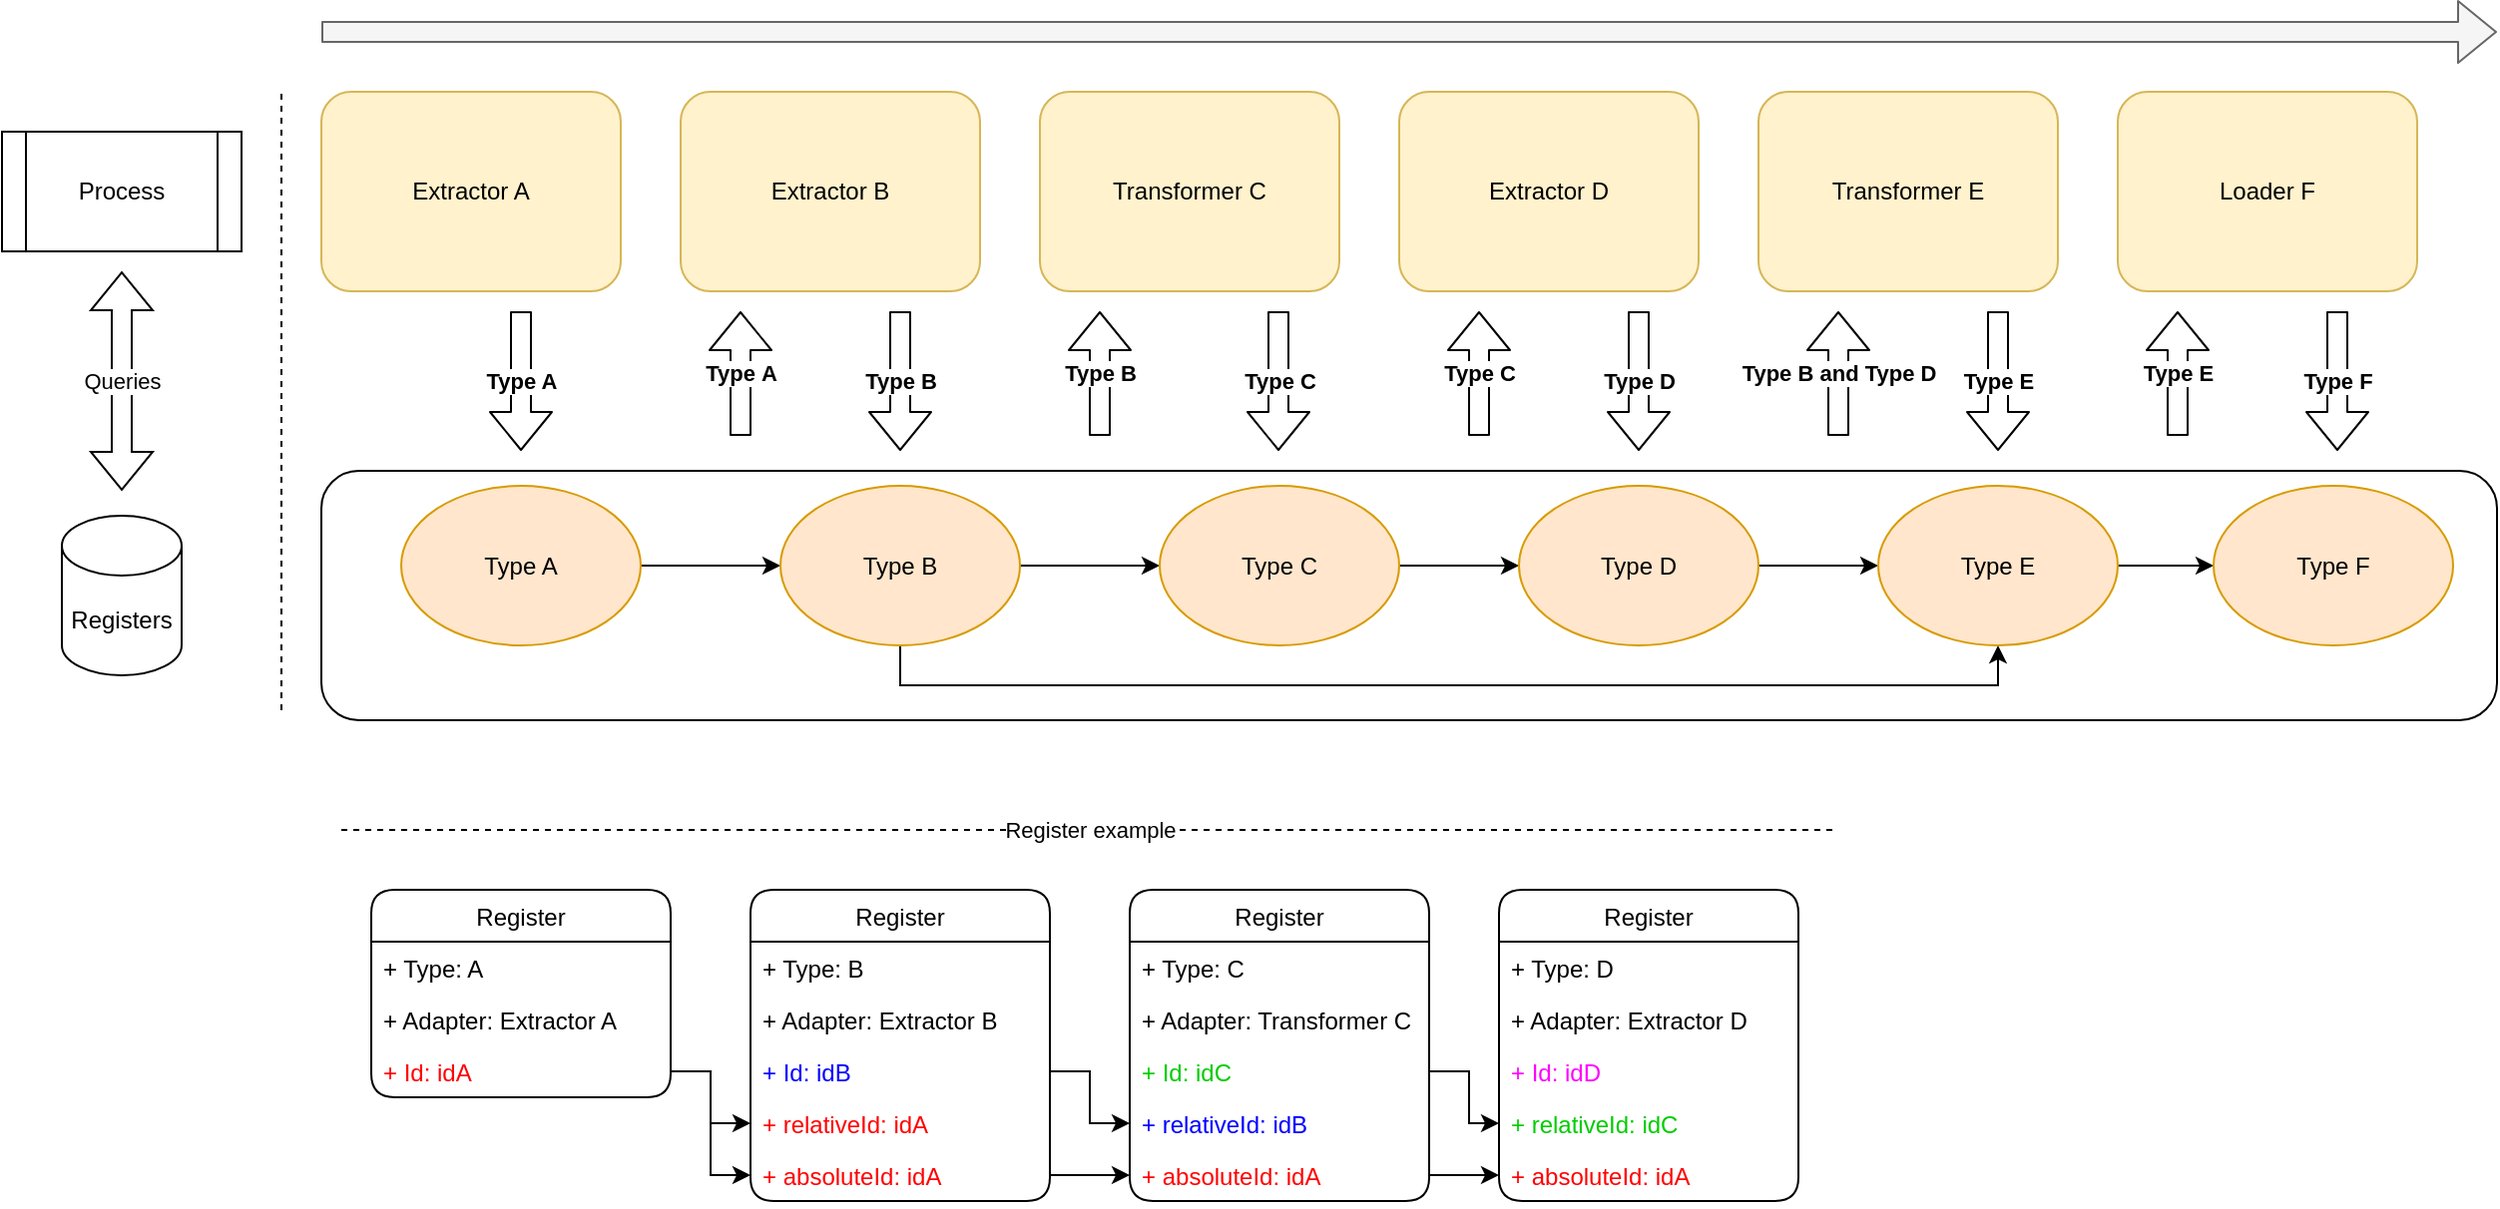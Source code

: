 <mxfile version="16.4.6" type="device"><diagram id="8aon_rIjtNCq3P9Gn0sK" name="Page-1"><mxGraphModel dx="211" dy="489" grid="1" gridSize="10" guides="1" tooltips="1" connect="1" arrows="1" fold="1" page="1" pageScale="1" pageWidth="827" pageHeight="1169" math="0" shadow="0"><root><mxCell id="0"/><mxCell id="1" parent="0"/><mxCell id="SW9oSmsUB9vEKTtQcGg5-32" value="" style="rounded=1;whiteSpace=wrap;html=1;align=right;" parent="1" vertex="1"><mxGeometry x="1000" y="240" width="1090" height="125" as="geometry"/></mxCell><mxCell id="SW9oSmsUB9vEKTtQcGg5-33" style="edgeStyle=orthogonalEdgeStyle;rounded=0;orthogonalLoop=1;jettySize=auto;html=1;exitX=1;exitY=0.5;exitDx=0;exitDy=0;entryX=0;entryY=0.5;entryDx=0;entryDy=0;" parent="1" source="SW9oSmsUB9vEKTtQcGg5-35" target="SW9oSmsUB9vEKTtQcGg5-40" edge="1"><mxGeometry relative="1" as="geometry"/></mxCell><mxCell id="SW9oSmsUB9vEKTtQcGg5-35" value="Type A" style="ellipse;whiteSpace=wrap;html=1;fillColor=#ffe6cc;strokeColor=#d79b00;" parent="1" vertex="1"><mxGeometry x="1040" y="247.5" width="120" height="80" as="geometry"/></mxCell><mxCell id="SW9oSmsUB9vEKTtQcGg5-36" style="edgeStyle=orthogonalEdgeStyle;rounded=0;orthogonalLoop=1;jettySize=auto;html=1;exitX=1;exitY=0.5;exitDx=0;exitDy=0;" parent="1" source="SW9oSmsUB9vEKTtQcGg5-40" target="SW9oSmsUB9vEKTtQcGg5-51" edge="1"><mxGeometry relative="1" as="geometry"/></mxCell><mxCell id="SW9oSmsUB9vEKTtQcGg5-38" style="edgeStyle=orthogonalEdgeStyle;rounded=0;orthogonalLoop=1;jettySize=auto;html=1;exitX=0.5;exitY=1;exitDx=0;exitDy=0;entryX=0.5;entryY=1;entryDx=0;entryDy=0;" parent="1" source="SW9oSmsUB9vEKTtQcGg5-40" target="SW9oSmsUB9vEKTtQcGg5-63" edge="1"><mxGeometry relative="1" as="geometry"/></mxCell><mxCell id="SW9oSmsUB9vEKTtQcGg5-40" value="Type B" style="ellipse;whiteSpace=wrap;html=1;fillColor=#ffe6cc;strokeColor=#d79b00;" parent="1" vertex="1"><mxGeometry x="1230" y="247.5" width="120" height="80" as="geometry"/></mxCell><mxCell id="SW9oSmsUB9vEKTtQcGg5-41" value="Extractor A" style="rounded=1;whiteSpace=wrap;html=1;fillColor=#fff2cc;strokeColor=#d6b656;" parent="1" vertex="1"><mxGeometry x="1000" y="50" width="150" height="100" as="geometry"/></mxCell><mxCell id="SW9oSmsUB9vEKTtQcGg5-42" value="&lt;b&gt;Type A&lt;/b&gt;" style="shape=flexArrow;endArrow=classic;html=1;" parent="1" edge="1"><mxGeometry width="50" height="50" relative="1" as="geometry"><mxPoint x="1100" y="160" as="sourcePoint"/><mxPoint x="1100" y="230" as="targetPoint"/></mxGeometry></mxCell><mxCell id="SW9oSmsUB9vEKTtQcGg5-43" value="Extractor B" style="rounded=1;whiteSpace=wrap;html=1;fillColor=#fff2cc;strokeColor=#d6b656;" parent="1" vertex="1"><mxGeometry x="1180" y="50" width="150" height="100" as="geometry"/></mxCell><mxCell id="SW9oSmsUB9vEKTtQcGg5-44" value="&lt;b&gt;Type&amp;nbsp;A&lt;/b&gt;" style="shape=flexArrow;endArrow=classic;html=1;" parent="1" edge="1"><mxGeometry width="50" height="50" relative="1" as="geometry"><mxPoint x="1210" y="222.5" as="sourcePoint"/><mxPoint x="1210" y="160" as="targetPoint"/></mxGeometry></mxCell><mxCell id="SW9oSmsUB9vEKTtQcGg5-45" value="" style="shape=flexArrow;endArrow=classic;html=1;fillColor=#f5f5f5;strokeColor=#666666;" parent="1" edge="1"><mxGeometry width="50" height="50" relative="1" as="geometry"><mxPoint x="1000" y="20" as="sourcePoint"/><mxPoint x="2090" y="20" as="targetPoint"/></mxGeometry></mxCell><mxCell id="SW9oSmsUB9vEKTtQcGg5-46" value="&lt;b&gt;Type&amp;nbsp;B&lt;/b&gt;" style="shape=flexArrow;endArrow=classic;html=1;" parent="1" edge="1"><mxGeometry width="50" height="50" relative="1" as="geometry"><mxPoint x="1290" y="160" as="sourcePoint"/><mxPoint x="1290" y="230" as="targetPoint"/></mxGeometry></mxCell><mxCell id="SW9oSmsUB9vEKTtQcGg5-47" value="Transformer C" style="rounded=1;whiteSpace=wrap;html=1;fillColor=#fff2cc;strokeColor=#d6b656;" parent="1" vertex="1"><mxGeometry x="1360" y="50" width="150" height="100" as="geometry"/></mxCell><mxCell id="SW9oSmsUB9vEKTtQcGg5-48" value="&lt;b&gt;Type&amp;nbsp;B&lt;/b&gt;" style="shape=flexArrow;endArrow=classic;html=1;" parent="1" edge="1"><mxGeometry width="50" height="50" relative="1" as="geometry"><mxPoint x="1390" y="222.5" as="sourcePoint"/><mxPoint x="1390" y="160" as="targetPoint"/></mxGeometry></mxCell><mxCell id="SW9oSmsUB9vEKTtQcGg5-49" style="edgeStyle=orthogonalEdgeStyle;rounded=0;orthogonalLoop=1;jettySize=auto;html=1;exitX=1;exitY=0.5;exitDx=0;exitDy=0;" parent="1" source="SW9oSmsUB9vEKTtQcGg5-51" target="SW9oSmsUB9vEKTtQcGg5-58" edge="1"><mxGeometry relative="1" as="geometry"/></mxCell><mxCell id="SW9oSmsUB9vEKTtQcGg5-51" value="Type C" style="ellipse;whiteSpace=wrap;html=1;fillColor=#ffe6cc;strokeColor=#d79b00;" parent="1" vertex="1"><mxGeometry x="1420" y="247.5" width="120" height="80" as="geometry"/></mxCell><mxCell id="SW9oSmsUB9vEKTtQcGg5-52" value="&lt;b&gt;Type&amp;nbsp;C&lt;/b&gt;" style="shape=flexArrow;endArrow=classic;html=1;" parent="1" edge="1"><mxGeometry width="50" height="50" relative="1" as="geometry"><mxPoint x="1479.5" y="160" as="sourcePoint"/><mxPoint x="1479.5" y="230" as="targetPoint"/></mxGeometry></mxCell><mxCell id="SW9oSmsUB9vEKTtQcGg5-53" value="Extractor D" style="rounded=1;whiteSpace=wrap;html=1;fillColor=#fff2cc;strokeColor=#d6b656;" parent="1" vertex="1"><mxGeometry x="1540" y="50" width="150" height="100" as="geometry"/></mxCell><mxCell id="SW9oSmsUB9vEKTtQcGg5-54" value="&lt;b&gt;Type&amp;nbsp;C&lt;/b&gt;" style="shape=flexArrow;endArrow=classic;html=1;" parent="1" edge="1"><mxGeometry width="50" height="50" relative="1" as="geometry"><mxPoint x="1580" y="222.5" as="sourcePoint"/><mxPoint x="1580" y="160" as="targetPoint"/></mxGeometry></mxCell><mxCell id="SW9oSmsUB9vEKTtQcGg5-55" value="&lt;b&gt;Type&amp;nbsp;D&lt;/b&gt;" style="shape=flexArrow;endArrow=classic;html=1;" parent="1" edge="1"><mxGeometry width="50" height="50" relative="1" as="geometry"><mxPoint x="1660" y="160" as="sourcePoint"/><mxPoint x="1660" y="230" as="targetPoint"/></mxGeometry></mxCell><mxCell id="SW9oSmsUB9vEKTtQcGg5-56" style="edgeStyle=orthogonalEdgeStyle;rounded=0;orthogonalLoop=1;jettySize=auto;html=1;exitX=1;exitY=0.5;exitDx=0;exitDy=0;entryX=0;entryY=0.5;entryDx=0;entryDy=0;" parent="1" source="SW9oSmsUB9vEKTtQcGg5-58" target="SW9oSmsUB9vEKTtQcGg5-63" edge="1"><mxGeometry relative="1" as="geometry"/></mxCell><mxCell id="SW9oSmsUB9vEKTtQcGg5-58" value="Type D" style="ellipse;whiteSpace=wrap;html=1;fillColor=#ffe6cc;strokeColor=#d79b00;" parent="1" vertex="1"><mxGeometry x="1600" y="247.5" width="120" height="80" as="geometry"/></mxCell><mxCell id="SW9oSmsUB9vEKTtQcGg5-59" value="Transformer E" style="rounded=1;whiteSpace=wrap;html=1;fillColor=#fff2cc;strokeColor=#d6b656;" parent="1" vertex="1"><mxGeometry x="1720" y="50" width="150" height="100" as="geometry"/></mxCell><mxCell id="SW9oSmsUB9vEKTtQcGg5-60" value="&lt;b&gt;Type&amp;nbsp;B and Type&amp;nbsp;D&lt;/b&gt;" style="shape=flexArrow;endArrow=classic;html=1;" parent="1" edge="1"><mxGeometry width="50" height="50" relative="1" as="geometry"><mxPoint x="1760" y="222.5" as="sourcePoint"/><mxPoint x="1760" y="160" as="targetPoint"/></mxGeometry></mxCell><mxCell id="SW9oSmsUB9vEKTtQcGg5-61" style="edgeStyle=orthogonalEdgeStyle;rounded=0;orthogonalLoop=1;jettySize=auto;html=1;exitX=1;exitY=0.5;exitDx=0;exitDy=0;entryX=0;entryY=0.5;entryDx=0;entryDy=0;" parent="1" source="SW9oSmsUB9vEKTtQcGg5-63" target="SW9oSmsUB9vEKTtQcGg5-68" edge="1"><mxGeometry relative="1" as="geometry"/></mxCell><mxCell id="SW9oSmsUB9vEKTtQcGg5-63" value="Type E" style="ellipse;whiteSpace=wrap;html=1;fillColor=#ffe6cc;strokeColor=#d79b00;" parent="1" vertex="1"><mxGeometry x="1780" y="247.5" width="120" height="80" as="geometry"/></mxCell><mxCell id="SW9oSmsUB9vEKTtQcGg5-64" value="&lt;b&gt;Type&amp;nbsp;E&lt;/b&gt;" style="shape=flexArrow;endArrow=classic;html=1;" parent="1" edge="1"><mxGeometry width="50" height="50" relative="1" as="geometry"><mxPoint x="1840" y="160" as="sourcePoint"/><mxPoint x="1840" y="230" as="targetPoint"/></mxGeometry></mxCell><mxCell id="SW9oSmsUB9vEKTtQcGg5-65" value="Loader F" style="rounded=1;whiteSpace=wrap;html=1;fillColor=#fff2cc;strokeColor=#d6b656;" parent="1" vertex="1"><mxGeometry x="1900" y="50" width="150" height="100" as="geometry"/></mxCell><mxCell id="SW9oSmsUB9vEKTtQcGg5-66" value="&lt;b&gt;Type&amp;nbsp;E&lt;/b&gt;" style="shape=flexArrow;endArrow=classic;html=1;" parent="1" edge="1"><mxGeometry width="50" height="50" relative="1" as="geometry"><mxPoint x="1930" y="222.5" as="sourcePoint"/><mxPoint x="1930" y="160" as="targetPoint"/></mxGeometry></mxCell><mxCell id="SW9oSmsUB9vEKTtQcGg5-67" value="&lt;b&gt;Type&amp;nbsp;F&lt;/b&gt;" style="shape=flexArrow;endArrow=classic;html=1;" parent="1" edge="1"><mxGeometry width="50" height="50" relative="1" as="geometry"><mxPoint x="2010" y="160" as="sourcePoint"/><mxPoint x="2010" y="230" as="targetPoint"/></mxGeometry></mxCell><mxCell id="SW9oSmsUB9vEKTtQcGg5-68" value="Type F" style="ellipse;whiteSpace=wrap;html=1;fillColor=#ffe6cc;strokeColor=#d79b00;" parent="1" vertex="1"><mxGeometry x="1948" y="247.5" width="120" height="80" as="geometry"/></mxCell><mxCell id="SW9oSmsUB9vEKTtQcGg5-73" value="Registers" style="shape=cylinder3;whiteSpace=wrap;html=1;boundedLbl=1;backgroundOutline=1;size=15;" parent="1" vertex="1"><mxGeometry x="870" y="262.5" width="60" height="80" as="geometry"/></mxCell><mxCell id="SW9oSmsUB9vEKTtQcGg5-75" value="Process" style="shape=process;whiteSpace=wrap;html=1;backgroundOutline=1;" parent="1" vertex="1"><mxGeometry x="840" y="70" width="120" height="60" as="geometry"/></mxCell><mxCell id="-XAOU4hDwQLOaNq_GXfG-1" value="" style="endArrow=none;dashed=1;html=1;rounded=0;" parent="1" edge="1"><mxGeometry width="50" height="50" relative="1" as="geometry"><mxPoint x="980" y="360" as="sourcePoint"/><mxPoint x="980" y="50" as="targetPoint"/></mxGeometry></mxCell><mxCell id="-XAOU4hDwQLOaNq_GXfG-2" value="Queries" style="shape=flexArrow;endArrow=classic;startArrow=classic;html=1;rounded=0;" parent="1" edge="1"><mxGeometry width="100" height="100" relative="1" as="geometry"><mxPoint x="900" y="250" as="sourcePoint"/><mxPoint x="900" y="140" as="targetPoint"/></mxGeometry></mxCell><mxCell id="-XAOU4hDwQLOaNq_GXfG-5" value="Register" style="swimlane;fontStyle=0;childLayout=stackLayout;horizontal=1;startSize=26;fillColor=none;horizontalStack=0;resizeParent=1;resizeParentMax=0;resizeLast=0;collapsible=1;marginBottom=0;rounded=1;" parent="1" vertex="1"><mxGeometry x="1025" y="450" width="150" height="104" as="geometry"/></mxCell><mxCell id="-XAOU4hDwQLOaNq_GXfG-6" value="+ Type: A" style="text;strokeColor=none;fillColor=none;align=left;verticalAlign=top;spacingLeft=4;spacingRight=4;overflow=hidden;rotatable=0;points=[[0,0.5],[1,0.5]];portConstraint=eastwest;rounded=1;" parent="-XAOU4hDwQLOaNq_GXfG-5" vertex="1"><mxGeometry y="26" width="150" height="26" as="geometry"/></mxCell><mxCell id="-XAOU4hDwQLOaNq_GXfG-7" value="+ Adapter: Extractor A" style="text;strokeColor=none;fillColor=none;align=left;verticalAlign=top;spacingLeft=4;spacingRight=4;overflow=hidden;rotatable=0;points=[[0,0.5],[1,0.5]];portConstraint=eastwest;rounded=1;" parent="-XAOU4hDwQLOaNq_GXfG-5" vertex="1"><mxGeometry y="52" width="150" height="26" as="geometry"/></mxCell><mxCell id="-XAOU4hDwQLOaNq_GXfG-8" value="+ Id: idA" style="text;strokeColor=none;fillColor=none;align=left;verticalAlign=top;spacingLeft=4;spacingRight=4;overflow=hidden;rotatable=0;points=[[0,0.5],[1,0.5]];portConstraint=eastwest;rounded=1;fontColor=#FF0000;" parent="-XAOU4hDwQLOaNq_GXfG-5" vertex="1"><mxGeometry y="78" width="150" height="26" as="geometry"/></mxCell><mxCell id="-XAOU4hDwQLOaNq_GXfG-9" value="Register" style="swimlane;fontStyle=0;childLayout=stackLayout;horizontal=1;startSize=26;fillColor=none;horizontalStack=0;resizeParent=1;resizeParentMax=0;resizeLast=0;collapsible=1;marginBottom=0;rounded=1;" parent="1" vertex="1"><mxGeometry x="1215" y="450" width="150" height="156" as="geometry"/></mxCell><mxCell id="-XAOU4hDwQLOaNq_GXfG-10" value="+ Type: B" style="text;strokeColor=none;fillColor=none;align=left;verticalAlign=top;spacingLeft=4;spacingRight=4;overflow=hidden;rotatable=0;points=[[0,0.5],[1,0.5]];portConstraint=eastwest;rounded=1;" parent="-XAOU4hDwQLOaNq_GXfG-9" vertex="1"><mxGeometry y="26" width="150" height="26" as="geometry"/></mxCell><mxCell id="-XAOU4hDwQLOaNq_GXfG-11" value="+ Adapter: Extractor B" style="text;strokeColor=none;fillColor=none;align=left;verticalAlign=top;spacingLeft=4;spacingRight=4;overflow=hidden;rotatable=0;points=[[0,0.5],[1,0.5]];portConstraint=eastwest;rounded=1;" parent="-XAOU4hDwQLOaNq_GXfG-9" vertex="1"><mxGeometry y="52" width="150" height="26" as="geometry"/></mxCell><mxCell id="-XAOU4hDwQLOaNq_GXfG-12" value="+ Id: idB" style="text;strokeColor=none;fillColor=none;align=left;verticalAlign=top;spacingLeft=4;spacingRight=4;overflow=hidden;rotatable=0;points=[[0,0.5],[1,0.5]];portConstraint=eastwest;rounded=1;fontColor=#0000FF;" parent="-XAOU4hDwQLOaNq_GXfG-9" vertex="1"><mxGeometry y="78" width="150" height="26" as="geometry"/></mxCell><mxCell id="-XAOU4hDwQLOaNq_GXfG-14" value="+ relativeId: idA" style="text;strokeColor=none;fillColor=none;align=left;verticalAlign=top;spacingLeft=4;spacingRight=4;overflow=hidden;rotatable=0;points=[[0,0.5],[1,0.5]];portConstraint=eastwest;rounded=1;fontColor=#FF0000;" parent="-XAOU4hDwQLOaNq_GXfG-9" vertex="1"><mxGeometry y="104" width="150" height="26" as="geometry"/></mxCell><mxCell id="-XAOU4hDwQLOaNq_GXfG-15" value="+ absoluteId: idA" style="text;strokeColor=none;fillColor=none;align=left;verticalAlign=top;spacingLeft=4;spacingRight=4;overflow=hidden;rotatable=0;points=[[0,0.5],[1,0.5]];portConstraint=eastwest;rounded=1;fontColor=#FF0000;" parent="-XAOU4hDwQLOaNq_GXfG-9" vertex="1"><mxGeometry y="130" width="150" height="26" as="geometry"/></mxCell><mxCell id="-XAOU4hDwQLOaNq_GXfG-17" style="edgeStyle=orthogonalEdgeStyle;rounded=0;orthogonalLoop=1;jettySize=auto;html=1;exitX=1;exitY=0.5;exitDx=0;exitDy=0;entryX=0;entryY=0.5;entryDx=0;entryDy=0;" parent="1" source="-XAOU4hDwQLOaNq_GXfG-8" target="-XAOU4hDwQLOaNq_GXfG-14" edge="1"><mxGeometry relative="1" as="geometry"/></mxCell><mxCell id="-XAOU4hDwQLOaNq_GXfG-18" style="edgeStyle=orthogonalEdgeStyle;rounded=0;orthogonalLoop=1;jettySize=auto;html=1;exitX=1;exitY=0.5;exitDx=0;exitDy=0;" parent="1" source="-XAOU4hDwQLOaNq_GXfG-8" target="-XAOU4hDwQLOaNq_GXfG-15" edge="1"><mxGeometry relative="1" as="geometry"/></mxCell><mxCell id="-XAOU4hDwQLOaNq_GXfG-19" value="Register" style="swimlane;fontStyle=0;childLayout=stackLayout;horizontal=1;startSize=26;fillColor=none;horizontalStack=0;resizeParent=1;resizeParentMax=0;resizeLast=0;collapsible=1;marginBottom=0;rounded=1;" parent="1" vertex="1"><mxGeometry x="1405" y="450" width="150" height="156" as="geometry"/></mxCell><mxCell id="-XAOU4hDwQLOaNq_GXfG-20" value="+ Type: C" style="text;strokeColor=none;fillColor=none;align=left;verticalAlign=top;spacingLeft=4;spacingRight=4;overflow=hidden;rotatable=0;points=[[0,0.5],[1,0.5]];portConstraint=eastwest;rounded=1;" parent="-XAOU4hDwQLOaNq_GXfG-19" vertex="1"><mxGeometry y="26" width="150" height="26" as="geometry"/></mxCell><mxCell id="-XAOU4hDwQLOaNq_GXfG-21" value="+ Adapter: Transformer C" style="text;strokeColor=none;fillColor=none;align=left;verticalAlign=top;spacingLeft=4;spacingRight=4;overflow=hidden;rotatable=0;points=[[0,0.5],[1,0.5]];portConstraint=eastwest;rounded=1;" parent="-XAOU4hDwQLOaNq_GXfG-19" vertex="1"><mxGeometry y="52" width="150" height="26" as="geometry"/></mxCell><mxCell id="-XAOU4hDwQLOaNq_GXfG-22" value="+ Id: idC" style="text;strokeColor=none;fillColor=none;align=left;verticalAlign=top;spacingLeft=4;spacingRight=4;overflow=hidden;rotatable=0;points=[[0,0.5],[1,0.5]];portConstraint=eastwest;rounded=1;fontColor=#00CC00;" parent="-XAOU4hDwQLOaNq_GXfG-19" vertex="1"><mxGeometry y="78" width="150" height="26" as="geometry"/></mxCell><mxCell id="-XAOU4hDwQLOaNq_GXfG-23" value="+ relativeId: idB" style="text;strokeColor=none;fillColor=none;align=left;verticalAlign=top;spacingLeft=4;spacingRight=4;overflow=hidden;rotatable=0;points=[[0,0.5],[1,0.5]];portConstraint=eastwest;rounded=1;fontColor=#0000FF;" parent="-XAOU4hDwQLOaNq_GXfG-19" vertex="1"><mxGeometry y="104" width="150" height="26" as="geometry"/></mxCell><mxCell id="-XAOU4hDwQLOaNq_GXfG-24" value="+ absoluteId: idA" style="text;strokeColor=none;fillColor=none;align=left;verticalAlign=top;spacingLeft=4;spacingRight=4;overflow=hidden;rotatable=0;points=[[0,0.5],[1,0.5]];portConstraint=eastwest;rounded=1;fontColor=#FF0000;" parent="-XAOU4hDwQLOaNq_GXfG-19" vertex="1"><mxGeometry y="130" width="150" height="26" as="geometry"/></mxCell><mxCell id="-XAOU4hDwQLOaNq_GXfG-25" style="edgeStyle=orthogonalEdgeStyle;rounded=0;orthogonalLoop=1;jettySize=auto;html=1;exitX=1;exitY=0.5;exitDx=0;exitDy=0;entryX=0;entryY=0.5;entryDx=0;entryDy=0;" parent="1" source="-XAOU4hDwQLOaNq_GXfG-12" target="-XAOU4hDwQLOaNq_GXfG-23" edge="1"><mxGeometry relative="1" as="geometry"/></mxCell><mxCell id="-XAOU4hDwQLOaNq_GXfG-26" style="edgeStyle=orthogonalEdgeStyle;rounded=0;orthogonalLoop=1;jettySize=auto;html=1;exitX=1;exitY=0.5;exitDx=0;exitDy=0;" parent="1" source="-XAOU4hDwQLOaNq_GXfG-15" target="-XAOU4hDwQLOaNq_GXfG-24" edge="1"><mxGeometry relative="1" as="geometry"/></mxCell><mxCell id="-XAOU4hDwQLOaNq_GXfG-27" value="Register example" style="endArrow=none;dashed=1;html=1;rounded=0;" parent="1" edge="1"><mxGeometry width="50" height="50" relative="1" as="geometry"><mxPoint x="1010" y="420" as="sourcePoint"/><mxPoint x="1760" y="420" as="targetPoint"/></mxGeometry></mxCell><mxCell id="-XAOU4hDwQLOaNq_GXfG-29" value="Register" style="swimlane;fontStyle=0;childLayout=stackLayout;horizontal=1;startSize=26;fillColor=none;horizontalStack=0;resizeParent=1;resizeParentMax=0;resizeLast=0;collapsible=1;marginBottom=0;rounded=1;" parent="1" vertex="1"><mxGeometry x="1590" y="450" width="150" height="156" as="geometry"/></mxCell><mxCell id="-XAOU4hDwQLOaNq_GXfG-30" value="+ Type: D" style="text;strokeColor=none;fillColor=none;align=left;verticalAlign=top;spacingLeft=4;spacingRight=4;overflow=hidden;rotatable=0;points=[[0,0.5],[1,0.5]];portConstraint=eastwest;rounded=1;" parent="-XAOU4hDwQLOaNq_GXfG-29" vertex="1"><mxGeometry y="26" width="150" height="26" as="geometry"/></mxCell><mxCell id="-XAOU4hDwQLOaNq_GXfG-31" value="+ Adapter: Extractor D" style="text;strokeColor=none;fillColor=none;align=left;verticalAlign=top;spacingLeft=4;spacingRight=4;overflow=hidden;rotatable=0;points=[[0,0.5],[1,0.5]];portConstraint=eastwest;rounded=1;" parent="-XAOU4hDwQLOaNq_GXfG-29" vertex="1"><mxGeometry y="52" width="150" height="26" as="geometry"/></mxCell><mxCell id="-XAOU4hDwQLOaNq_GXfG-32" value="+ Id: idD" style="text;strokeColor=none;fillColor=none;align=left;verticalAlign=top;spacingLeft=4;spacingRight=4;overflow=hidden;rotatable=0;points=[[0,0.5],[1,0.5]];portConstraint=eastwest;rounded=1;fontColor=#FF00FF;" parent="-XAOU4hDwQLOaNq_GXfG-29" vertex="1"><mxGeometry y="78" width="150" height="26" as="geometry"/></mxCell><mxCell id="-XAOU4hDwQLOaNq_GXfG-33" value="+ relativeId: idC" style="text;strokeColor=none;fillColor=none;align=left;verticalAlign=top;spacingLeft=4;spacingRight=4;overflow=hidden;rotatable=0;points=[[0,0.5],[1,0.5]];portConstraint=eastwest;rounded=1;fontColor=#00CC00;" parent="-XAOU4hDwQLOaNq_GXfG-29" vertex="1"><mxGeometry y="104" width="150" height="26" as="geometry"/></mxCell><mxCell id="-XAOU4hDwQLOaNq_GXfG-34" value="+ absoluteId: idA" style="text;strokeColor=none;fillColor=none;align=left;verticalAlign=top;spacingLeft=4;spacingRight=4;overflow=hidden;rotatable=0;points=[[0,0.5],[1,0.5]];portConstraint=eastwest;rounded=1;fontColor=#FF0000;" parent="-XAOU4hDwQLOaNq_GXfG-29" vertex="1"><mxGeometry y="130" width="150" height="26" as="geometry"/></mxCell><mxCell id="-XAOU4hDwQLOaNq_GXfG-35" style="edgeStyle=orthogonalEdgeStyle;rounded=0;orthogonalLoop=1;jettySize=auto;html=1;exitX=1;exitY=0.5;exitDx=0;exitDy=0;entryX=0;entryY=0.5;entryDx=0;entryDy=0;fontColor=#00CC00;" parent="1" source="-XAOU4hDwQLOaNq_GXfG-22" target="-XAOU4hDwQLOaNq_GXfG-33" edge="1"><mxGeometry relative="1" as="geometry"/></mxCell><mxCell id="-XAOU4hDwQLOaNq_GXfG-36" style="edgeStyle=orthogonalEdgeStyle;rounded=0;orthogonalLoop=1;jettySize=auto;html=1;exitX=1;exitY=0.5;exitDx=0;exitDy=0;fontColor=#00CC00;" parent="1" source="-XAOU4hDwQLOaNq_GXfG-24" target="-XAOU4hDwQLOaNq_GXfG-34" edge="1"><mxGeometry relative="1" as="geometry"/></mxCell></root></mxGraphModel></diagram></mxfile>